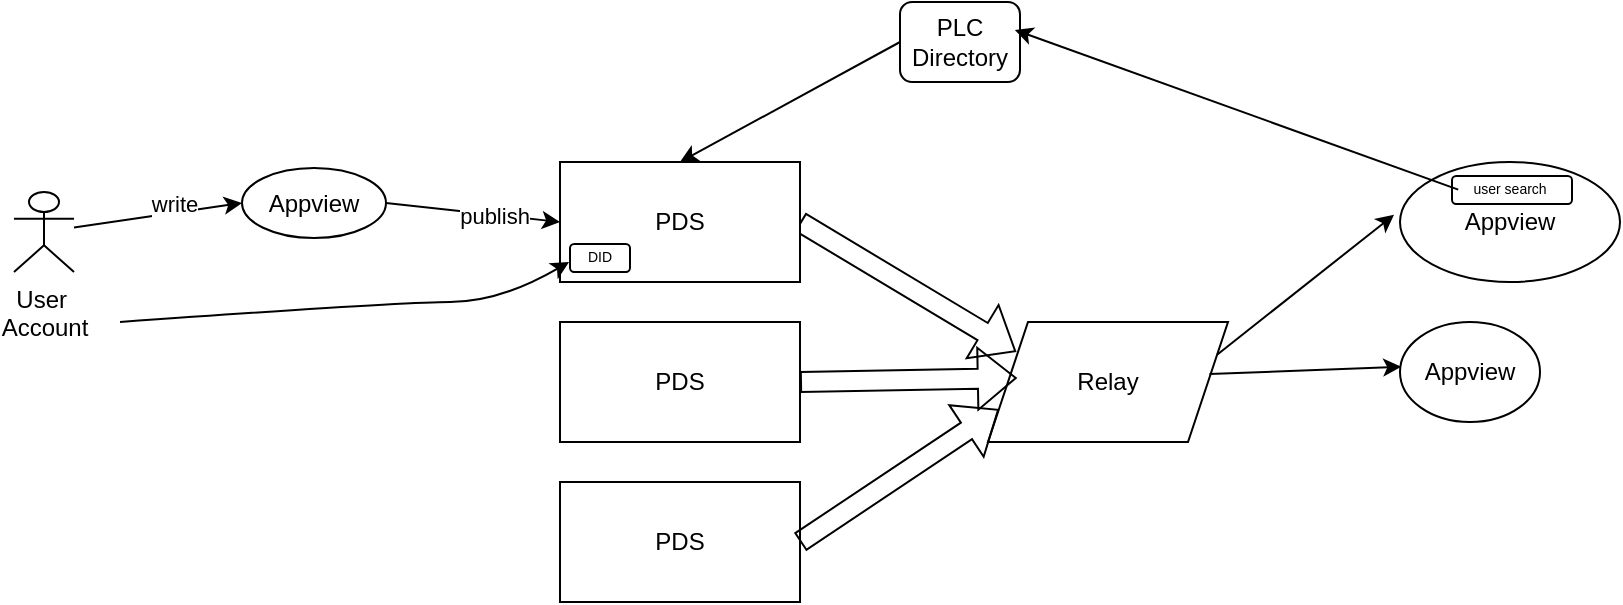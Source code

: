 <mxfile version="26.2.14">
  <diagram name="Page-1" id="8sdDu0vK0MSiT6kUND63">
    <mxGraphModel dx="728" dy="518" grid="1" gridSize="10" guides="1" tooltips="1" connect="1" arrows="1" fold="1" page="1" pageScale="1" pageWidth="1169" pageHeight="827" math="0" shadow="0">
      <root>
        <mxCell id="0" />
        <mxCell id="1" parent="0" />
        <mxCell id="viiFKY2QcSOvLwfd27hr-11" value="orbital" parent="0" />
        <mxCell id="viiFKY2QcSOvLwfd27hr-14" value="PDS" style="rounded=0;whiteSpace=wrap;html=1;" parent="viiFKY2QcSOvLwfd27hr-11" vertex="1">
          <mxGeometry x="300" y="340" width="120" height="60" as="geometry" />
        </mxCell>
        <mxCell id="viiFKY2QcSOvLwfd27hr-15" value="PDS" style="rounded=0;whiteSpace=wrap;html=1;" parent="viiFKY2QcSOvLwfd27hr-11" vertex="1">
          <mxGeometry x="300" y="420" width="120" height="60" as="geometry" />
        </mxCell>
        <mxCell id="viiFKY2QcSOvLwfd27hr-16" value="Relay" style="shape=parallelogram;perimeter=parallelogramPerimeter;whiteSpace=wrap;html=1;fixedSize=1;" parent="viiFKY2QcSOvLwfd27hr-11" vertex="1">
          <mxGeometry x="514" y="340" width="120" height="60" as="geometry" />
        </mxCell>
        <mxCell id="viiFKY2QcSOvLwfd27hr-17" value="Appview" style="ellipse;whiteSpace=wrap;html=1;" parent="viiFKY2QcSOvLwfd27hr-11" vertex="1">
          <mxGeometry x="720" y="260" width="110" height="60" as="geometry" />
        </mxCell>
        <mxCell id="viiFKY2QcSOvLwfd27hr-19" value="Appview" style="ellipse;whiteSpace=wrap;html=1;" parent="viiFKY2QcSOvLwfd27hr-11" vertex="1">
          <mxGeometry x="720" y="340" width="70" height="50" as="geometry" />
        </mxCell>
        <mxCell id="viiFKY2QcSOvLwfd27hr-21" value="" style="shape=flexArrow;endArrow=classic;html=1;rounded=0;exitX=1;exitY=0.5;exitDx=0;exitDy=0;entryX=0.117;entryY=0.247;entryDx=0;entryDy=0;entryPerimeter=0;" parent="viiFKY2QcSOvLwfd27hr-11" source="viiFKY2QcSOvLwfd27hr-13" target="viiFKY2QcSOvLwfd27hr-16" edge="1">
          <mxGeometry width="50" height="50" relative="1" as="geometry">
            <mxPoint x="550" y="650" as="sourcePoint" />
            <mxPoint x="600" y="600" as="targetPoint" />
          </mxGeometry>
        </mxCell>
        <mxCell id="viiFKY2QcSOvLwfd27hr-22" value="" style="shape=flexArrow;endArrow=classic;html=1;rounded=0;exitX=1;exitY=0.5;exitDx=0;exitDy=0;entryX=0.12;entryY=0.467;entryDx=0;entryDy=0;entryPerimeter=0;" parent="viiFKY2QcSOvLwfd27hr-11" source="viiFKY2QcSOvLwfd27hr-14" target="viiFKY2QcSOvLwfd27hr-16" edge="1">
          <mxGeometry width="50" height="50" relative="1" as="geometry">
            <mxPoint x="430" y="300" as="sourcePoint" />
            <mxPoint x="538" y="365" as="targetPoint" />
          </mxGeometry>
        </mxCell>
        <mxCell id="viiFKY2QcSOvLwfd27hr-23" value="" style="shape=flexArrow;endArrow=classic;html=1;rounded=0;exitX=1;exitY=0.5;exitDx=0;exitDy=0;entryX=0;entryY=0.75;entryDx=0;entryDy=0;" parent="viiFKY2QcSOvLwfd27hr-11" source="viiFKY2QcSOvLwfd27hr-15" target="viiFKY2QcSOvLwfd27hr-16" edge="1">
          <mxGeometry width="50" height="50" relative="1" as="geometry">
            <mxPoint x="430" y="380" as="sourcePoint" />
            <mxPoint x="520" y="390" as="targetPoint" />
          </mxGeometry>
        </mxCell>
        <mxCell id="viiFKY2QcSOvLwfd27hr-24" value="" style="endArrow=classic;html=1;rounded=0;entryX=-0.027;entryY=0.44;entryDx=0;entryDy=0;entryPerimeter=0;exitX=1;exitY=0.25;exitDx=0;exitDy=0;" parent="viiFKY2QcSOvLwfd27hr-11" source="viiFKY2QcSOvLwfd27hr-16" target="viiFKY2QcSOvLwfd27hr-17" edge="1">
          <mxGeometry width="50" height="50" relative="1" as="geometry">
            <mxPoint x="510" y="390" as="sourcePoint" />
            <mxPoint x="560" y="340" as="targetPoint" />
          </mxGeometry>
        </mxCell>
        <mxCell id="viiFKY2QcSOvLwfd27hr-25" value="" style="endArrow=classic;html=1;rounded=0;entryX=0.009;entryY=0.448;entryDx=0;entryDy=0;entryPerimeter=0;exitX=0.923;exitY=0.433;exitDx=0;exitDy=0;exitPerimeter=0;" parent="viiFKY2QcSOvLwfd27hr-11" source="viiFKY2QcSOvLwfd27hr-16" target="viiFKY2QcSOvLwfd27hr-19" edge="1">
          <mxGeometry width="50" height="50" relative="1" as="geometry">
            <mxPoint x="639" y="366" as="sourcePoint" />
            <mxPoint x="728" y="302" as="targetPoint" />
          </mxGeometry>
        </mxCell>
        <mxCell id="viiFKY2QcSOvLwfd27hr-13" value="PDS" style="rounded=0;whiteSpace=wrap;html=1;" parent="viiFKY2QcSOvLwfd27hr-11" vertex="1">
          <mxGeometry x="300" y="260" width="120" height="60" as="geometry" />
        </mxCell>
        <mxCell id="viiFKY2QcSOvLwfd27hr-12" value="strato" parent="0" />
        <mxCell id="viiFKY2QcSOvLwfd27hr-27" value="PLC Directory" style="rounded=1;whiteSpace=wrap;html=1;" parent="viiFKY2QcSOvLwfd27hr-12" vertex="1">
          <mxGeometry x="470" y="180" width="60" height="40" as="geometry" />
        </mxCell>
        <mxCell id="viiFKY2QcSOvLwfd27hr-30" value="user search&amp;nbsp;" style="rounded=1;whiteSpace=wrap;html=1;fontSize=7;" parent="viiFKY2QcSOvLwfd27hr-12" vertex="1">
          <mxGeometry x="746" y="267" width="60" height="14" as="geometry" />
        </mxCell>
        <mxCell id="viiFKY2QcSOvLwfd27hr-32" value="" style="endArrow=classic;html=1;rounded=0;entryX=0.957;entryY=0.349;entryDx=0;entryDy=0;entryPerimeter=0;exitX=0.052;exitY=0.486;exitDx=0;exitDy=0;exitPerimeter=0;" parent="viiFKY2QcSOvLwfd27hr-12" source="viiFKY2QcSOvLwfd27hr-30" target="viiFKY2QcSOvLwfd27hr-27" edge="1">
          <mxGeometry width="50" height="50" relative="1" as="geometry">
            <mxPoint x="639" y="366" as="sourcePoint" />
            <mxPoint x="737" y="246" as="targetPoint" />
          </mxGeometry>
        </mxCell>
        <mxCell id="viiFKY2QcSOvLwfd27hr-33" value="" style="endArrow=classic;html=1;rounded=0;entryX=0.5;entryY=0;entryDx=0;entryDy=0;exitX=0;exitY=0.5;exitDx=0;exitDy=0;" parent="viiFKY2QcSOvLwfd27hr-12" source="viiFKY2QcSOvLwfd27hr-27" target="viiFKY2QcSOvLwfd27hr-13" edge="1">
          <mxGeometry width="50" height="50" relative="1" as="geometry">
            <mxPoint x="764" y="217" as="sourcePoint" />
            <mxPoint x="537" y="204" as="targetPoint" />
          </mxGeometry>
        </mxCell>
        <mxCell id="oapOpFwkoIbuOwmZs21n-4" value="User&amp;nbsp;&lt;div&gt;Account&lt;/div&gt;" style="shape=umlActor;verticalLabelPosition=bottom;verticalAlign=top;html=1;outlineConnect=0;" vertex="1" parent="viiFKY2QcSOvLwfd27hr-12">
          <mxGeometry x="27" y="275" width="30" height="40" as="geometry" />
        </mxCell>
        <mxCell id="oapOpFwkoIbuOwmZs21n-5" value="Appview" style="ellipse;whiteSpace=wrap;html=1;" vertex="1" parent="viiFKY2QcSOvLwfd27hr-12">
          <mxGeometry x="141" y="263" width="72" height="35" as="geometry" />
        </mxCell>
        <mxCell id="oapOpFwkoIbuOwmZs21n-6" value="" style="endArrow=classic;html=1;rounded=0;entryX=0;entryY=0.5;entryDx=0;entryDy=0;" edge="1" parent="viiFKY2QcSOvLwfd27hr-12" source="oapOpFwkoIbuOwmZs21n-4" target="oapOpFwkoIbuOwmZs21n-5">
          <mxGeometry width="50" height="50" relative="1" as="geometry">
            <mxPoint x="480" y="210" as="sourcePoint" />
            <mxPoint x="370" y="270" as="targetPoint" />
          </mxGeometry>
        </mxCell>
        <mxCell id="oapOpFwkoIbuOwmZs21n-9" value="write" style="edgeLabel;html=1;align=center;verticalAlign=middle;resizable=0;points=[];" vertex="1" connectable="0" parent="oapOpFwkoIbuOwmZs21n-6">
          <mxGeometry x="0.219" y="5" relative="1" as="geometry">
            <mxPoint as="offset" />
          </mxGeometry>
        </mxCell>
        <mxCell id="oapOpFwkoIbuOwmZs21n-7" value="" style="endArrow=classic;html=1;rounded=0;entryX=0;entryY=0.5;entryDx=0;entryDy=0;exitX=1;exitY=0.5;exitDx=0;exitDy=0;" edge="1" parent="viiFKY2QcSOvLwfd27hr-12" source="oapOpFwkoIbuOwmZs21n-5" target="viiFKY2QcSOvLwfd27hr-13">
          <mxGeometry width="50" height="50" relative="1" as="geometry">
            <mxPoint x="110" y="295" as="sourcePoint" />
            <mxPoint x="150" y="307" as="targetPoint" />
          </mxGeometry>
        </mxCell>
        <mxCell id="oapOpFwkoIbuOwmZs21n-10" value="publish" style="edgeLabel;html=1;align=center;verticalAlign=middle;resizable=0;points=[];" vertex="1" connectable="0" parent="oapOpFwkoIbuOwmZs21n-7">
          <mxGeometry x="0.23" relative="1" as="geometry">
            <mxPoint as="offset" />
          </mxGeometry>
        </mxCell>
        <mxCell id="oapOpFwkoIbuOwmZs21n-11" value="DID" style="rounded=1;whiteSpace=wrap;html=1;fontSize=7;" vertex="1" parent="viiFKY2QcSOvLwfd27hr-12">
          <mxGeometry x="305" y="301" width="30" height="14" as="geometry" />
        </mxCell>
        <mxCell id="oapOpFwkoIbuOwmZs21n-13" value="" style="curved=1;endArrow=classic;html=1;rounded=0;entryX=-0.016;entryY=0.642;entryDx=0;entryDy=0;entryPerimeter=0;" edge="1" parent="viiFKY2QcSOvLwfd27hr-12" target="oapOpFwkoIbuOwmZs21n-11">
          <mxGeometry width="50" height="50" relative="1" as="geometry">
            <mxPoint x="80" y="340" as="sourcePoint" />
            <mxPoint x="310" y="360" as="targetPoint" />
            <Array as="points">
              <mxPoint x="220" y="330" />
              <mxPoint x="270" y="330" />
            </Array>
          </mxGeometry>
        </mxCell>
        <mxCell id="oapOpFwkoIbuOwmZs21n-1" value="appview 3" parent="0" visible="0" />
        <mxCell id="viiFKY2QcSOvLwfd27hr-26" value="" style="endArrow=classic;html=1;rounded=0;entryX=0.004;entryY=0.456;entryDx=0;entryDy=0;entryPerimeter=0;exitX=0.89;exitY=0.607;exitDx=0;exitDy=0;exitPerimeter=0;" parent="oapOpFwkoIbuOwmZs21n-1" source="viiFKY2QcSOvLwfd27hr-16" target="viiFKY2QcSOvLwfd27hr-20" edge="1">
          <mxGeometry width="50" height="50" relative="1" as="geometry">
            <mxPoint x="475" y="336" as="sourcePoint" />
            <mxPoint x="571" y="332" as="targetPoint" />
          </mxGeometry>
        </mxCell>
        <mxCell id="viiFKY2QcSOvLwfd27hr-20" value="Appview" style="ellipse;whiteSpace=wrap;html=1;" parent="oapOpFwkoIbuOwmZs21n-1" vertex="1">
          <mxGeometry x="560" y="380" width="90" height="30" as="geometry" />
        </mxCell>
        <mxCell id="oapOpFwkoIbuOwmZs21n-2" value="Untitled Layer" parent="0" visible="0" />
        <mxCell id="viiFKY2QcSOvLwfd27hr-31" value="post search index" style="rounded=1;whiteSpace=wrap;html=1;fontSize=7;" parent="oapOpFwkoIbuOwmZs21n-2" vertex="1">
          <mxGeometry x="746" y="300" width="60" height="14" as="geometry" />
        </mxCell>
      </root>
    </mxGraphModel>
  </diagram>
</mxfile>
